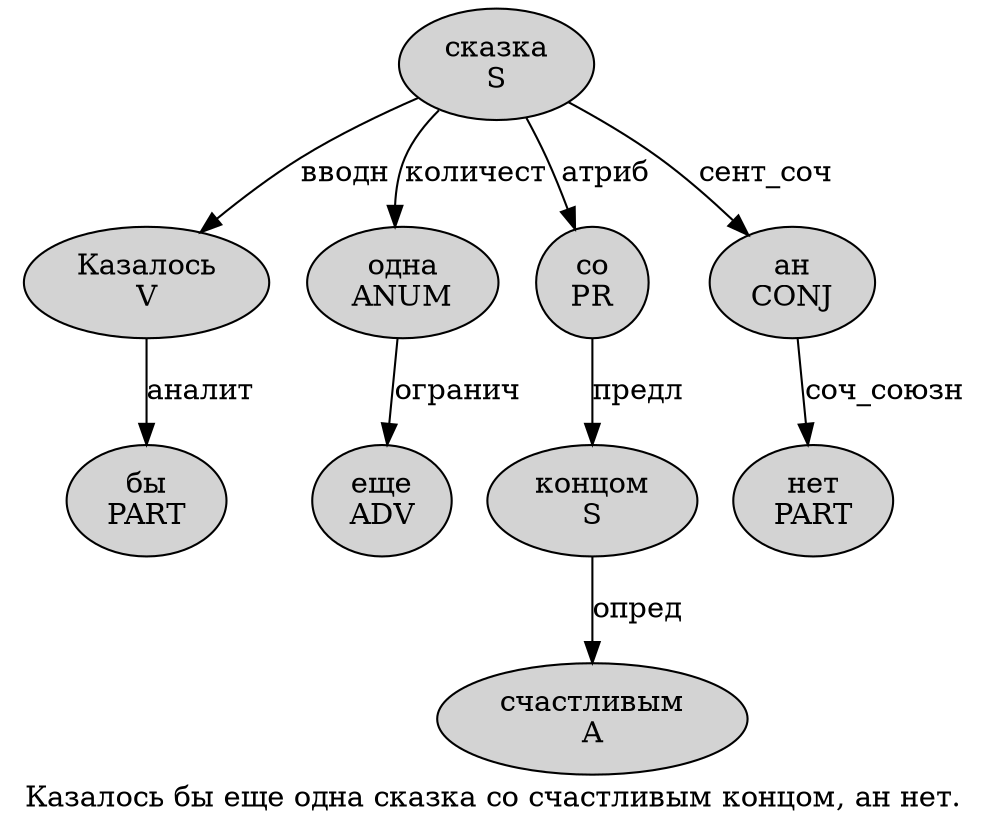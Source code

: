 digraph SENTENCE_878 {
	graph [label="Казалось бы еще одна сказка со счастливым концом, ан нет."]
	node [style=filled]
		0 [label="Казалось
V" color="" fillcolor=lightgray penwidth=1 shape=ellipse]
		1 [label="бы
PART" color="" fillcolor=lightgray penwidth=1 shape=ellipse]
		2 [label="еще
ADV" color="" fillcolor=lightgray penwidth=1 shape=ellipse]
		3 [label="одна
ANUM" color="" fillcolor=lightgray penwidth=1 shape=ellipse]
		4 [label="сказка
S" color="" fillcolor=lightgray penwidth=1 shape=ellipse]
		5 [label="со
PR" color="" fillcolor=lightgray penwidth=1 shape=ellipse]
		6 [label="счастливым
A" color="" fillcolor=lightgray penwidth=1 shape=ellipse]
		7 [label="концом
S" color="" fillcolor=lightgray penwidth=1 shape=ellipse]
		9 [label="ан
CONJ" color="" fillcolor=lightgray penwidth=1 shape=ellipse]
		10 [label="нет
PART" color="" fillcolor=lightgray penwidth=1 shape=ellipse]
			7 -> 6 [label="опред"]
			5 -> 7 [label="предл"]
			3 -> 2 [label="огранич"]
			9 -> 10 [label="соч_союзн"]
			4 -> 0 [label="вводн"]
			4 -> 3 [label="количест"]
			4 -> 5 [label="атриб"]
			4 -> 9 [label="сент_соч"]
			0 -> 1 [label="аналит"]
}